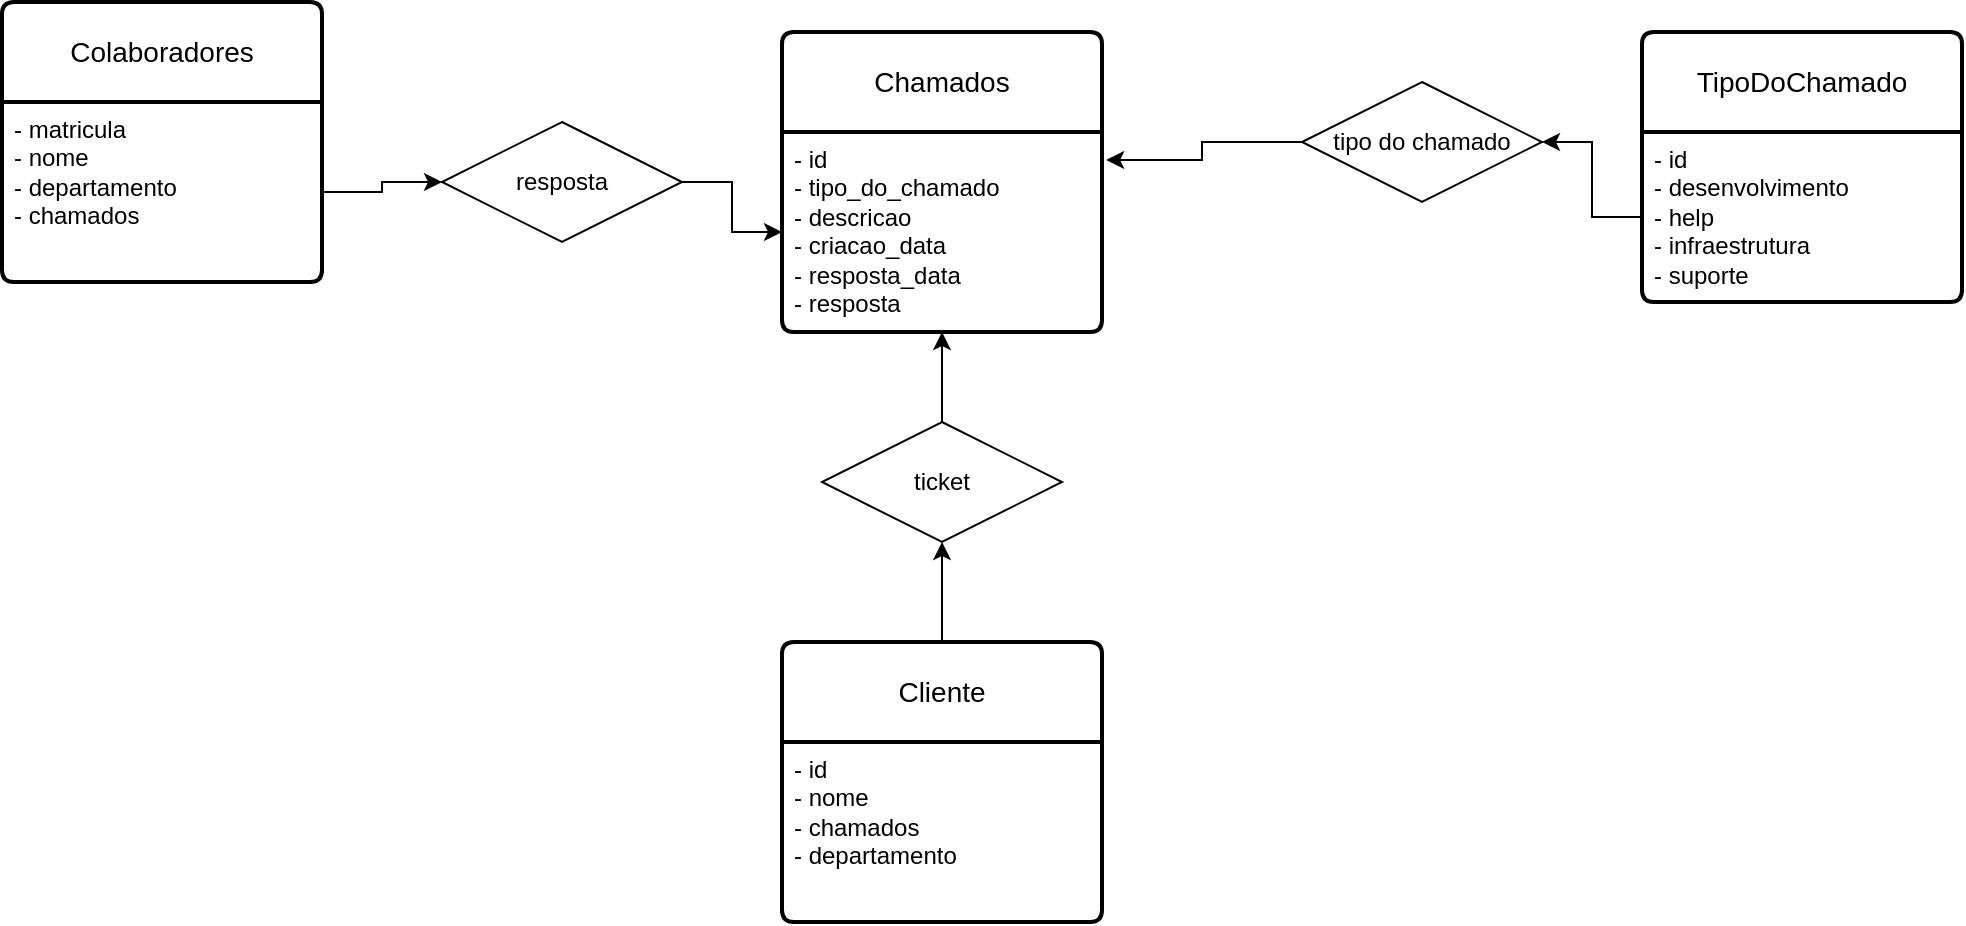 <mxfile version="23.1.5" type="github">
  <diagram name="Página-1" id="0F12LL748H8ZSV1uM5to">
    <mxGraphModel dx="2131" dy="882" grid="1" gridSize="10" guides="1" tooltips="1" connect="1" arrows="1" fold="1" page="1" pageScale="1" pageWidth="827" pageHeight="1169" math="0" shadow="0">
      <root>
        <mxCell id="0" />
        <mxCell id="1" parent="0" />
        <mxCell id="j2cUQVlz1D8d3KoMkOWE-1" value="Chamados" style="swimlane;childLayout=stackLayout;horizontal=1;startSize=50;horizontalStack=0;rounded=1;fontSize=14;fontStyle=0;strokeWidth=2;resizeParent=0;resizeLast=1;shadow=0;dashed=0;align=center;arcSize=4;whiteSpace=wrap;html=1;" vertex="1" parent="1">
          <mxGeometry x="-120" y="275" width="160" height="150" as="geometry" />
        </mxCell>
        <mxCell id="j2cUQVlz1D8d3KoMkOWE-2" value="- id&lt;br&gt;- tipo_do_chamado&lt;br&gt;- descricao&lt;br&gt;- criacao_data&lt;br&gt;- resposta_data&lt;br&gt;- resposta" style="align=left;strokeColor=none;fillColor=none;spacingLeft=4;fontSize=12;verticalAlign=top;resizable=0;rotatable=0;part=1;html=1;" vertex="1" parent="j2cUQVlz1D8d3KoMkOWE-1">
          <mxGeometry y="50" width="160" height="100" as="geometry" />
        </mxCell>
        <mxCell id="j2cUQVlz1D8d3KoMkOWE-5" value="Colaboradores" style="swimlane;childLayout=stackLayout;horizontal=1;startSize=50;horizontalStack=0;rounded=1;fontSize=14;fontStyle=0;strokeWidth=2;resizeParent=0;resizeLast=1;shadow=0;dashed=0;align=center;arcSize=4;whiteSpace=wrap;html=1;" vertex="1" parent="1">
          <mxGeometry x="-510" y="260" width="160" height="140" as="geometry" />
        </mxCell>
        <mxCell id="j2cUQVlz1D8d3KoMkOWE-6" value="- matricula&lt;br&gt;- nome&lt;br&gt;- departamento&lt;br&gt;- chamados" style="align=left;strokeColor=none;fillColor=none;spacingLeft=4;fontSize=12;verticalAlign=top;resizable=0;rotatable=0;part=1;html=1;" vertex="1" parent="j2cUQVlz1D8d3KoMkOWE-5">
          <mxGeometry y="50" width="160" height="90" as="geometry" />
        </mxCell>
        <mxCell id="j2cUQVlz1D8d3KoMkOWE-13" style="edgeStyle=orthogonalEdgeStyle;rounded=0;orthogonalLoop=1;jettySize=auto;html=1;" edge="1" parent="1" source="j2cUQVlz1D8d3KoMkOWE-8" target="j2cUQVlz1D8d3KoMkOWE-2">
          <mxGeometry relative="1" as="geometry" />
        </mxCell>
        <mxCell id="j2cUQVlz1D8d3KoMkOWE-8" value="ticket" style="shape=rhombus;perimeter=rhombusPerimeter;whiteSpace=wrap;html=1;align=center;" vertex="1" parent="1">
          <mxGeometry x="-100" y="470" width="120" height="60" as="geometry" />
        </mxCell>
        <mxCell id="j2cUQVlz1D8d3KoMkOWE-17" style="edgeStyle=orthogonalEdgeStyle;rounded=0;orthogonalLoop=1;jettySize=auto;html=1;" edge="1" parent="1" source="j2cUQVlz1D8d3KoMkOWE-14" target="j2cUQVlz1D8d3KoMkOWE-8">
          <mxGeometry relative="1" as="geometry" />
        </mxCell>
        <mxCell id="j2cUQVlz1D8d3KoMkOWE-14" value="Cliente" style="swimlane;childLayout=stackLayout;horizontal=1;startSize=50;horizontalStack=0;rounded=1;fontSize=14;fontStyle=0;strokeWidth=2;resizeParent=0;resizeLast=1;shadow=0;dashed=0;align=center;arcSize=4;whiteSpace=wrap;html=1;" vertex="1" parent="1">
          <mxGeometry x="-120" y="580" width="160" height="140" as="geometry" />
        </mxCell>
        <mxCell id="j2cUQVlz1D8d3KoMkOWE-15" value="- id&lt;br&gt;- nome&lt;br&gt;- chamados&lt;br&gt;- departamento" style="align=left;strokeColor=none;fillColor=none;spacingLeft=4;fontSize=12;verticalAlign=top;resizable=0;rotatable=0;part=1;html=1;" vertex="1" parent="j2cUQVlz1D8d3KoMkOWE-14">
          <mxGeometry y="50" width="160" height="90" as="geometry" />
        </mxCell>
        <mxCell id="j2cUQVlz1D8d3KoMkOWE-23" style="edgeStyle=orthogonalEdgeStyle;rounded=0;orthogonalLoop=1;jettySize=auto;html=1;entryX=0;entryY=0.5;entryDx=0;entryDy=0;" edge="1" parent="1" source="j2cUQVlz1D8d3KoMkOWE-21" target="j2cUQVlz1D8d3KoMkOWE-2">
          <mxGeometry relative="1" as="geometry" />
        </mxCell>
        <mxCell id="j2cUQVlz1D8d3KoMkOWE-21" value="resposta" style="shape=rhombus;perimeter=rhombusPerimeter;whiteSpace=wrap;html=1;align=center;" vertex="1" parent="1">
          <mxGeometry x="-290" y="320" width="120" height="60" as="geometry" />
        </mxCell>
        <mxCell id="j2cUQVlz1D8d3KoMkOWE-22" style="edgeStyle=orthogonalEdgeStyle;rounded=0;orthogonalLoop=1;jettySize=auto;html=1;entryX=0;entryY=0.5;entryDx=0;entryDy=0;" edge="1" parent="1" source="j2cUQVlz1D8d3KoMkOWE-6" target="j2cUQVlz1D8d3KoMkOWE-21">
          <mxGeometry relative="1" as="geometry" />
        </mxCell>
        <mxCell id="j2cUQVlz1D8d3KoMkOWE-24" value="TipoDoChamado" style="swimlane;childLayout=stackLayout;horizontal=1;startSize=50;horizontalStack=0;rounded=1;fontSize=14;fontStyle=0;strokeWidth=2;resizeParent=0;resizeLast=1;shadow=0;dashed=0;align=center;arcSize=4;whiteSpace=wrap;html=1;" vertex="1" parent="1">
          <mxGeometry x="310" y="275" width="160" height="135" as="geometry" />
        </mxCell>
        <mxCell id="j2cUQVlz1D8d3KoMkOWE-25" value="- id&lt;br&gt;- desenvolvimento&lt;br&gt;- help&lt;br&gt;- infraestrutura&lt;br&gt;- suporte" style="align=left;strokeColor=none;fillColor=none;spacingLeft=4;fontSize=12;verticalAlign=top;resizable=0;rotatable=0;part=1;html=1;" vertex="1" parent="j2cUQVlz1D8d3KoMkOWE-24">
          <mxGeometry y="50" width="160" height="85" as="geometry" />
        </mxCell>
        <mxCell id="j2cUQVlz1D8d3KoMkOWE-27" value="tipo do chamado" style="shape=rhombus;perimeter=rhombusPerimeter;whiteSpace=wrap;html=1;align=center;" vertex="1" parent="1">
          <mxGeometry x="140" y="300" width="120" height="60" as="geometry" />
        </mxCell>
        <mxCell id="j2cUQVlz1D8d3KoMkOWE-28" style="edgeStyle=orthogonalEdgeStyle;rounded=0;orthogonalLoop=1;jettySize=auto;html=1;" edge="1" parent="1" source="j2cUQVlz1D8d3KoMkOWE-25" target="j2cUQVlz1D8d3KoMkOWE-27">
          <mxGeometry relative="1" as="geometry" />
        </mxCell>
        <mxCell id="j2cUQVlz1D8d3KoMkOWE-29" style="edgeStyle=orthogonalEdgeStyle;rounded=0;orthogonalLoop=1;jettySize=auto;html=1;entryX=1.013;entryY=0.14;entryDx=0;entryDy=0;entryPerimeter=0;" edge="1" parent="1" source="j2cUQVlz1D8d3KoMkOWE-27" target="j2cUQVlz1D8d3KoMkOWE-2">
          <mxGeometry relative="1" as="geometry" />
        </mxCell>
      </root>
    </mxGraphModel>
  </diagram>
</mxfile>
